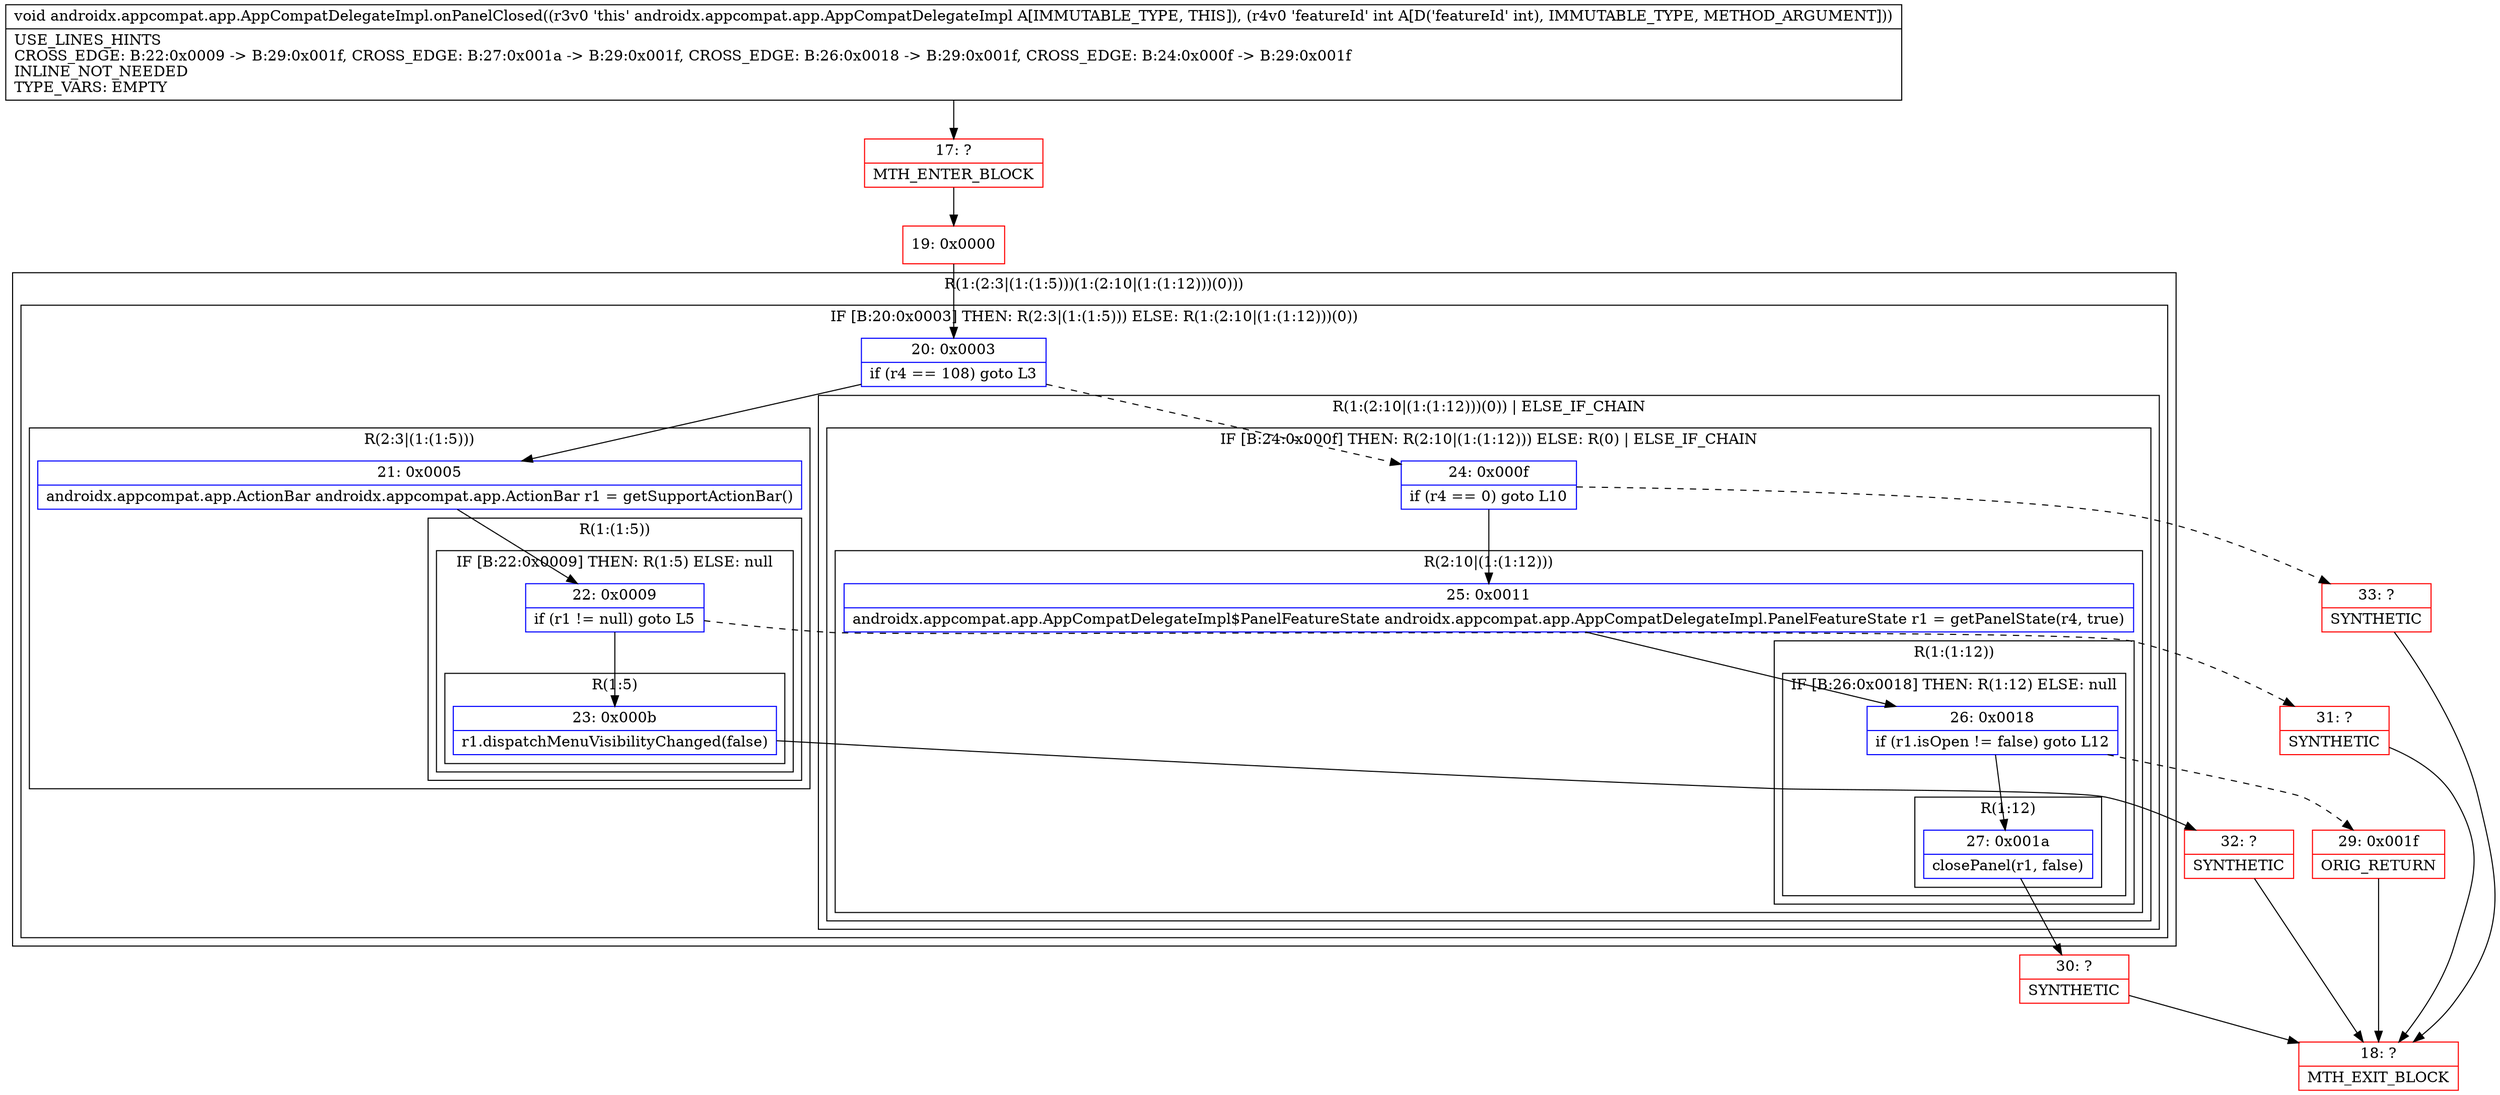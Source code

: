 digraph "CFG forandroidx.appcompat.app.AppCompatDelegateImpl.onPanelClosed(I)V" {
subgraph cluster_Region_1136583689 {
label = "R(1:(2:3|(1:(1:5)))(1:(2:10|(1:(1:12)))(0)))";
node [shape=record,color=blue];
subgraph cluster_IfRegion_180254819 {
label = "IF [B:20:0x0003] THEN: R(2:3|(1:(1:5))) ELSE: R(1:(2:10|(1:(1:12)))(0))";
node [shape=record,color=blue];
Node_20 [shape=record,label="{20\:\ 0x0003|if (r4 == 108) goto L3\l}"];
subgraph cluster_Region_1920319171 {
label = "R(2:3|(1:(1:5)))";
node [shape=record,color=blue];
Node_21 [shape=record,label="{21\:\ 0x0005|androidx.appcompat.app.ActionBar androidx.appcompat.app.ActionBar r1 = getSupportActionBar()\l}"];
subgraph cluster_Region_1560313772 {
label = "R(1:(1:5))";
node [shape=record,color=blue];
subgraph cluster_IfRegion_185890593 {
label = "IF [B:22:0x0009] THEN: R(1:5) ELSE: null";
node [shape=record,color=blue];
Node_22 [shape=record,label="{22\:\ 0x0009|if (r1 != null) goto L5\l}"];
subgraph cluster_Region_985893439 {
label = "R(1:5)";
node [shape=record,color=blue];
Node_23 [shape=record,label="{23\:\ 0x000b|r1.dispatchMenuVisibilityChanged(false)\l}"];
}
}
}
}
subgraph cluster_Region_1968535910 {
label = "R(1:(2:10|(1:(1:12)))(0)) | ELSE_IF_CHAIN\l";
node [shape=record,color=blue];
subgraph cluster_IfRegion_1098863977 {
label = "IF [B:24:0x000f] THEN: R(2:10|(1:(1:12))) ELSE: R(0) | ELSE_IF_CHAIN\l";
node [shape=record,color=blue];
Node_24 [shape=record,label="{24\:\ 0x000f|if (r4 == 0) goto L10\l}"];
subgraph cluster_Region_1202178035 {
label = "R(2:10|(1:(1:12)))";
node [shape=record,color=blue];
Node_25 [shape=record,label="{25\:\ 0x0011|androidx.appcompat.app.AppCompatDelegateImpl$PanelFeatureState androidx.appcompat.app.AppCompatDelegateImpl.PanelFeatureState r1 = getPanelState(r4, true)\l}"];
subgraph cluster_Region_947601477 {
label = "R(1:(1:12))";
node [shape=record,color=blue];
subgraph cluster_IfRegion_473283190 {
label = "IF [B:26:0x0018] THEN: R(1:12) ELSE: null";
node [shape=record,color=blue];
Node_26 [shape=record,label="{26\:\ 0x0018|if (r1.isOpen != false) goto L12\l}"];
subgraph cluster_Region_289451037 {
label = "R(1:12)";
node [shape=record,color=blue];
Node_27 [shape=record,label="{27\:\ 0x001a|closePanel(r1, false)\l}"];
}
}
}
}
subgraph cluster_Region_1717085689 {
label = "R(0)";
node [shape=record,color=blue];
}
}
}
}
}
Node_17 [shape=record,color=red,label="{17\:\ ?|MTH_ENTER_BLOCK\l}"];
Node_19 [shape=record,color=red,label="{19\:\ 0x0000}"];
Node_32 [shape=record,color=red,label="{32\:\ ?|SYNTHETIC\l}"];
Node_18 [shape=record,color=red,label="{18\:\ ?|MTH_EXIT_BLOCK\l}"];
Node_31 [shape=record,color=red,label="{31\:\ ?|SYNTHETIC\l}"];
Node_30 [shape=record,color=red,label="{30\:\ ?|SYNTHETIC\l}"];
Node_29 [shape=record,color=red,label="{29\:\ 0x001f|ORIG_RETURN\l}"];
Node_33 [shape=record,color=red,label="{33\:\ ?|SYNTHETIC\l}"];
MethodNode[shape=record,label="{void androidx.appcompat.app.AppCompatDelegateImpl.onPanelClosed((r3v0 'this' androidx.appcompat.app.AppCompatDelegateImpl A[IMMUTABLE_TYPE, THIS]), (r4v0 'featureId' int A[D('featureId' int), IMMUTABLE_TYPE, METHOD_ARGUMENT]))  | USE_LINES_HINTS\lCROSS_EDGE: B:22:0x0009 \-\> B:29:0x001f, CROSS_EDGE: B:27:0x001a \-\> B:29:0x001f, CROSS_EDGE: B:26:0x0018 \-\> B:29:0x001f, CROSS_EDGE: B:24:0x000f \-\> B:29:0x001f\lINLINE_NOT_NEEDED\lTYPE_VARS: EMPTY\l}"];
MethodNode -> Node_17;Node_20 -> Node_21;
Node_20 -> Node_24[style=dashed];
Node_21 -> Node_22;
Node_22 -> Node_23;
Node_22 -> Node_31[style=dashed];
Node_23 -> Node_32;
Node_24 -> Node_25;
Node_24 -> Node_33[style=dashed];
Node_25 -> Node_26;
Node_26 -> Node_27;
Node_26 -> Node_29[style=dashed];
Node_27 -> Node_30;
Node_17 -> Node_19;
Node_19 -> Node_20;
Node_32 -> Node_18;
Node_31 -> Node_18;
Node_30 -> Node_18;
Node_29 -> Node_18;
Node_33 -> Node_18;
}

